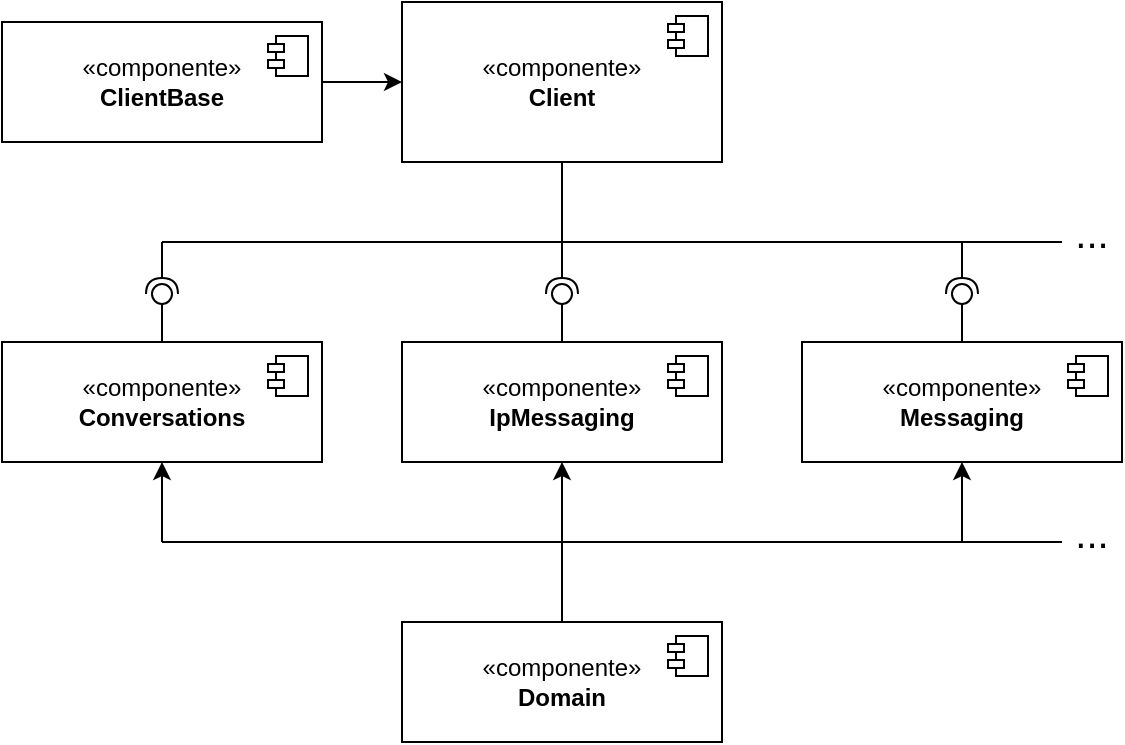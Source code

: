 <mxfile version="23.1.5" type="device">
  <diagram id="STEBfEphsbRQPfoHGECy" name="Página-1">
    <mxGraphModel dx="1195" dy="698" grid="1" gridSize="10" guides="1" tooltips="1" connect="1" arrows="1" fold="1" page="1" pageScale="1" pageWidth="827" pageHeight="1169" math="0" shadow="0">
      <root>
        <mxCell id="0" />
        <mxCell id="1" parent="0" />
        <mxCell id="hQvGvdslbpYfb55w5hF3-158" value="" style="rounded=0;orthogonalLoop=1;jettySize=auto;html=1;endArrow=halfCircle;endFill=0;endSize=6;strokeWidth=1;sketch=0;entryX=0.414;entryY=0.771;entryDx=0;entryDy=0;entryPerimeter=0;" parent="1" target="hQvGvdslbpYfb55w5hF3-160" edge="1">
          <mxGeometry relative="1" as="geometry">
            <mxPoint x="220" y="690" as="sourcePoint" />
            <mxPoint x="220" y="710" as="targetPoint" />
          </mxGeometry>
        </mxCell>
        <mxCell id="hQvGvdslbpYfb55w5hF3-159" value="" style="rounded=0;orthogonalLoop=1;jettySize=auto;html=1;endArrow=oval;endFill=0;sketch=0;sourcePerimeterSpacing=0;targetPerimeterSpacing=0;endSize=10;exitX=0.5;exitY=0;exitDx=0;exitDy=0;" parent="1" source="hQvGvdslbpYfb55w5hF3-172" target="hQvGvdslbpYfb55w5hF3-160" edge="1">
          <mxGeometry relative="1" as="geometry">
            <mxPoint x="215" y="740" as="sourcePoint" />
          </mxGeometry>
        </mxCell>
        <mxCell id="hQvGvdslbpYfb55w5hF3-160" value="" style="ellipse;whiteSpace=wrap;html=1;align=center;aspect=fixed;fillColor=none;strokeColor=none;resizable=0;perimeter=centerPerimeter;rotatable=0;allowArrows=0;points=[];outlineConnect=1;" parent="1" vertex="1">
          <mxGeometry x="215" y="711" width="10" height="10" as="geometry" />
        </mxCell>
        <mxCell id="hQvGvdslbpYfb55w5hF3-170" value="" style="endArrow=none;html=1;rounded=0;" parent="1" edge="1">
          <mxGeometry width="50" height="50" relative="1" as="geometry">
            <mxPoint x="220" y="690" as="sourcePoint" />
            <mxPoint x="670" y="690" as="targetPoint" />
          </mxGeometry>
        </mxCell>
        <mxCell id="hQvGvdslbpYfb55w5hF3-172" value="«componente»&lt;br&gt;&lt;b&gt;Conversations&lt;/b&gt;" style="html=1;dropTarget=0;whiteSpace=wrap;" parent="1" vertex="1">
          <mxGeometry x="140" y="740" width="160" height="60" as="geometry" />
        </mxCell>
        <mxCell id="hQvGvdslbpYfb55w5hF3-173" value="" style="shape=module;jettyWidth=8;jettyHeight=4;" parent="hQvGvdslbpYfb55w5hF3-172" vertex="1">
          <mxGeometry x="1" width="20" height="20" relative="1" as="geometry">
            <mxPoint x="-27" y="7" as="offset" />
          </mxGeometry>
        </mxCell>
        <mxCell id="hQvGvdslbpYfb55w5hF3-174" value="" style="rounded=0;orthogonalLoop=1;jettySize=auto;html=1;endArrow=halfCircle;endFill=0;endSize=6;strokeWidth=1;sketch=0;" parent="1" target="hQvGvdslbpYfb55w5hF3-176" edge="1">
          <mxGeometry relative="1" as="geometry">
            <mxPoint x="420" y="690" as="sourcePoint" />
            <mxPoint x="420" y="710" as="targetPoint" />
          </mxGeometry>
        </mxCell>
        <mxCell id="hQvGvdslbpYfb55w5hF3-189" value="" style="rounded=0;orthogonalLoop=1;jettySize=auto;html=1;endArrow=halfCircle;endFill=0;endSize=6;strokeWidth=1;sketch=0;entryX=0.3;entryY=0.657;entryDx=0;entryDy=0;entryPerimeter=0;" parent="1" target="hQvGvdslbpYfb55w5hF3-191" edge="1">
          <mxGeometry relative="1" as="geometry">
            <mxPoint x="620" y="690" as="sourcePoint" />
            <mxPoint x="640" y="710" as="targetPoint" />
          </mxGeometry>
        </mxCell>
        <mxCell id="hQvGvdslbpYfb55w5hF3-190" value="" style="rounded=0;orthogonalLoop=1;jettySize=auto;html=1;endArrow=oval;endFill=0;sketch=0;sourcePerimeterSpacing=0;targetPerimeterSpacing=0;endSize=10;exitX=0.5;exitY=0;exitDx=0;exitDy=0;" parent="1" source="4ltl4C2bIEXPds2cLsU4-16" target="hQvGvdslbpYfb55w5hF3-191" edge="1">
          <mxGeometry relative="1" as="geometry">
            <mxPoint x="640.65" y="740.78" as="sourcePoint" />
          </mxGeometry>
        </mxCell>
        <mxCell id="hQvGvdslbpYfb55w5hF3-191" value="" style="ellipse;whiteSpace=wrap;html=1;align=center;aspect=fixed;fillColor=none;strokeColor=none;resizable=0;perimeter=centerPerimeter;rotatable=0;allowArrows=0;points=[];outlineConnect=1;" parent="1" vertex="1">
          <mxGeometry x="615" y="711" width="10" height="10" as="geometry" />
        </mxCell>
        <mxCell id="hQvGvdslbpYfb55w5hF3-195" value="&lt;font style=&quot;font-size: 20px;&quot;&gt;...&lt;/font&gt;" style="text;html=1;align=center;verticalAlign=middle;whiteSpace=wrap;rounded=0;fontSize=20;" parent="1" vertex="1">
          <mxGeometry x="670" y="670" width="30" height="30" as="geometry" />
        </mxCell>
        <mxCell id="4ltl4C2bIEXPds2cLsU4-4" value="" style="endArrow=none;html=1;rounded=0;" edge="1" parent="1">
          <mxGeometry width="50" height="50" relative="1" as="geometry">
            <mxPoint x="220" y="840" as="sourcePoint" />
            <mxPoint x="670" y="840" as="targetPoint" />
          </mxGeometry>
        </mxCell>
        <mxCell id="4ltl4C2bIEXPds2cLsU4-9" value="" style="endArrow=classic;html=1;rounded=0;entryX=0.5;entryY=1;entryDx=0;entryDy=0;" edge="1" parent="1" target="4ltl4C2bIEXPds2cLsU4-16">
          <mxGeometry width="50" height="50" relative="1" as="geometry">
            <mxPoint x="620" y="840" as="sourcePoint" />
            <mxPoint x="619.71" y="800" as="targetPoint" />
          </mxGeometry>
        </mxCell>
        <mxCell id="4ltl4C2bIEXPds2cLsU4-11" value="" style="endArrow=classic;html=1;rounded=0;entryX=0.5;entryY=1;entryDx=0;entryDy=0;" edge="1" parent="1">
          <mxGeometry width="50" height="50" relative="1" as="geometry">
            <mxPoint x="220" y="840" as="sourcePoint" />
            <mxPoint x="220" y="800" as="targetPoint" />
          </mxGeometry>
        </mxCell>
        <mxCell id="4ltl4C2bIEXPds2cLsU4-12" value="«componente»&lt;br&gt;&lt;b&gt;IpMessaging&lt;/b&gt;" style="html=1;dropTarget=0;whiteSpace=wrap;" vertex="1" parent="1">
          <mxGeometry x="340" y="740" width="160" height="60" as="geometry" />
        </mxCell>
        <mxCell id="4ltl4C2bIEXPds2cLsU4-13" value="" style="shape=module;jettyWidth=8;jettyHeight=4;" vertex="1" parent="4ltl4C2bIEXPds2cLsU4-12">
          <mxGeometry x="1" width="20" height="20" relative="1" as="geometry">
            <mxPoint x="-27" y="7" as="offset" />
          </mxGeometry>
        </mxCell>
        <mxCell id="4ltl4C2bIEXPds2cLsU4-15" value="" style="rounded=0;orthogonalLoop=1;jettySize=auto;html=1;endArrow=oval;endFill=0;sketch=0;sourcePerimeterSpacing=0;targetPerimeterSpacing=0;endSize=10;exitX=0.5;exitY=0;exitDx=0;exitDy=0;" edge="1" parent="1" source="4ltl4C2bIEXPds2cLsU4-12" target="hQvGvdslbpYfb55w5hF3-176">
          <mxGeometry relative="1" as="geometry">
            <mxPoint x="420" y="740" as="sourcePoint" />
            <mxPoint x="420" y="710" as="targetPoint" />
          </mxGeometry>
        </mxCell>
        <mxCell id="hQvGvdslbpYfb55w5hF3-176" value="" style="ellipse;whiteSpace=wrap;html=1;align=center;aspect=fixed;fillColor=none;strokeColor=none;resizable=0;perimeter=centerPerimeter;rotatable=0;allowArrows=0;points=[];outlineConnect=1;" parent="1" vertex="1">
          <mxGeometry x="415" y="711" width="10" height="10" as="geometry" />
        </mxCell>
        <mxCell id="4ltl4C2bIEXPds2cLsU4-16" value="«componente»&lt;br&gt;&lt;b&gt;Messaging&lt;/b&gt;" style="html=1;dropTarget=0;whiteSpace=wrap;" vertex="1" parent="1">
          <mxGeometry x="540" y="740" width="160" height="60" as="geometry" />
        </mxCell>
        <mxCell id="4ltl4C2bIEXPds2cLsU4-17" value="" style="shape=module;jettyWidth=8;jettyHeight=4;" vertex="1" parent="4ltl4C2bIEXPds2cLsU4-16">
          <mxGeometry x="1" width="20" height="20" relative="1" as="geometry">
            <mxPoint x="-27" y="7" as="offset" />
          </mxGeometry>
        </mxCell>
        <mxCell id="4ltl4C2bIEXPds2cLsU4-19" value="&lt;font style=&quot;font-size: 20px;&quot;&gt;...&lt;/font&gt;" style="text;html=1;align=center;verticalAlign=middle;whiteSpace=wrap;rounded=0;fontSize=20;" vertex="1" parent="1">
          <mxGeometry x="670" y="820" width="30" height="30" as="geometry" />
        </mxCell>
        <mxCell id="4ltl4C2bIEXPds2cLsU4-20" value="" style="endArrow=classic;html=1;rounded=0;entryX=0.5;entryY=1;entryDx=0;entryDy=0;exitX=0.5;exitY=0;exitDx=0;exitDy=0;" edge="1" parent="1" source="4ltl4C2bIEXPds2cLsU4-21" target="4ltl4C2bIEXPds2cLsU4-12">
          <mxGeometry width="50" height="50" relative="1" as="geometry">
            <mxPoint x="570" y="860" as="sourcePoint" />
            <mxPoint x="630" y="810" as="targetPoint" />
          </mxGeometry>
        </mxCell>
        <mxCell id="4ltl4C2bIEXPds2cLsU4-21" value="«componente»&lt;br&gt;&lt;b&gt;Domain&lt;/b&gt;" style="html=1;dropTarget=0;whiteSpace=wrap;" vertex="1" parent="1">
          <mxGeometry x="340" y="880" width="160" height="60" as="geometry" />
        </mxCell>
        <mxCell id="4ltl4C2bIEXPds2cLsU4-22" value="" style="shape=module;jettyWidth=8;jettyHeight=4;" vertex="1" parent="4ltl4C2bIEXPds2cLsU4-21">
          <mxGeometry x="1" width="20" height="20" relative="1" as="geometry">
            <mxPoint x="-27" y="7" as="offset" />
          </mxGeometry>
        </mxCell>
        <mxCell id="4ltl4C2bIEXPds2cLsU4-23" value="«componente»&lt;br&gt;&lt;b&gt;Client&lt;/b&gt;" style="html=1;dropTarget=0;whiteSpace=wrap;" vertex="1" parent="1">
          <mxGeometry x="340" y="570" width="160" height="80" as="geometry" />
        </mxCell>
        <mxCell id="4ltl4C2bIEXPds2cLsU4-24" value="" style="shape=module;jettyWidth=8;jettyHeight=4;" vertex="1" parent="4ltl4C2bIEXPds2cLsU4-23">
          <mxGeometry x="1" width="20" height="20" relative="1" as="geometry">
            <mxPoint x="-27" y="7" as="offset" />
          </mxGeometry>
        </mxCell>
        <mxCell id="4ltl4C2bIEXPds2cLsU4-26" value="" style="endArrow=none;html=1;rounded=0;entryX=0.5;entryY=1;entryDx=0;entryDy=0;" edge="1" parent="1" target="4ltl4C2bIEXPds2cLsU4-23">
          <mxGeometry width="50" height="50" relative="1" as="geometry">
            <mxPoint x="420" y="690" as="sourcePoint" />
            <mxPoint x="440" y="760" as="targetPoint" />
          </mxGeometry>
        </mxCell>
        <mxCell id="4ltl4C2bIEXPds2cLsU4-29" style="edgeStyle=orthogonalEdgeStyle;rounded=0;orthogonalLoop=1;jettySize=auto;html=1;entryX=0;entryY=0.5;entryDx=0;entryDy=0;" edge="1" parent="1" source="4ltl4C2bIEXPds2cLsU4-27" target="4ltl4C2bIEXPds2cLsU4-23">
          <mxGeometry relative="1" as="geometry" />
        </mxCell>
        <mxCell id="4ltl4C2bIEXPds2cLsU4-27" value="«componente»&lt;br&gt;&lt;b&gt;ClientBase&lt;/b&gt;" style="html=1;dropTarget=0;whiteSpace=wrap;" vertex="1" parent="1">
          <mxGeometry x="140" y="580" width="160" height="60" as="geometry" />
        </mxCell>
        <mxCell id="4ltl4C2bIEXPds2cLsU4-28" value="" style="shape=module;jettyWidth=8;jettyHeight=4;" vertex="1" parent="4ltl4C2bIEXPds2cLsU4-27">
          <mxGeometry x="1" width="20" height="20" relative="1" as="geometry">
            <mxPoint x="-27" y="7" as="offset" />
          </mxGeometry>
        </mxCell>
      </root>
    </mxGraphModel>
  </diagram>
</mxfile>
